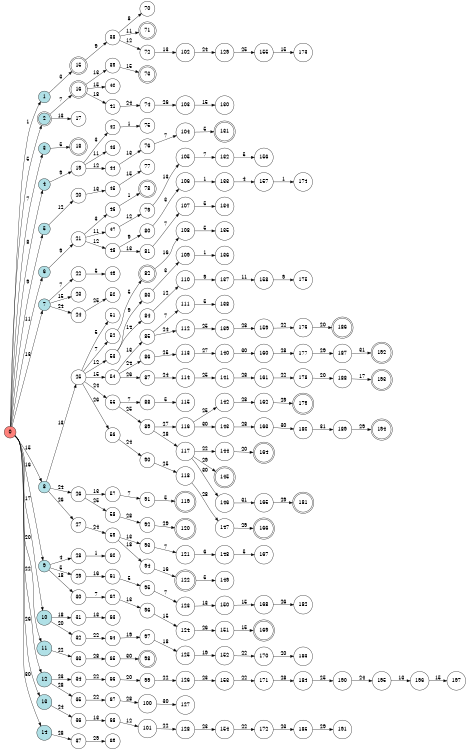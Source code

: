digraph APTA {
__start0 [label="" shape="none"];

rankdir=LR;
size="8,5";

s0 [style="filled", color="black", fillcolor="#ff817b" shape="circle", label="0"];
s1 [style="filled", color="black", fillcolor="powderblue" shape="circle", label="1"];
s2 [style="rounded,filled", color="black", fillcolor="powderblue" shape="doublecircle", label="2"];
s3 [style="filled", color="black", fillcolor="powderblue" shape="circle", label="3"];
s4 [style="filled", color="black", fillcolor="powderblue" shape="circle", label="4"];
s5 [style="filled", color="black", fillcolor="powderblue" shape="circle", label="5"];
s6 [style="filled", color="black", fillcolor="powderblue" shape="circle", label="6"];
s7 [style="filled", color="black", fillcolor="powderblue" shape="circle", label="7"];
s8 [style="filled", color="black", fillcolor="powderblue" shape="circle", label="8"];
s9 [style="filled", color="black", fillcolor="powderblue" shape="circle", label="9"];
s10 [style="filled", color="black", fillcolor="powderblue" shape="circle", label="10"];
s11 [style="filled", color="black", fillcolor="powderblue" shape="circle", label="11"];
s12 [style="filled", color="black", fillcolor="powderblue" shape="circle", label="12"];
s13 [style="filled", color="black", fillcolor="powderblue" shape="circle", label="13"];
s14 [style="filled", color="black", fillcolor="powderblue" shape="circle", label="14"];
s15 [style="rounded,filled", color="black", fillcolor="white" shape="doublecircle", label="15"];
s16 [style="rounded,filled", color="black", fillcolor="white" shape="doublecircle", label="16"];
s17 [style="filled", color="black", fillcolor="white" shape="circle", label="17"];
s18 [style="rounded,filled", color="black", fillcolor="white" shape="doublecircle", label="18"];
s19 [style="filled", color="black", fillcolor="white" shape="circle", label="19"];
s20 [style="filled", color="black", fillcolor="white" shape="circle", label="20"];
s21 [style="filled", color="black", fillcolor="white" shape="circle", label="21"];
s22 [style="filled", color="black", fillcolor="white" shape="circle", label="22"];
s23 [style="filled", color="black", fillcolor="white" shape="circle", label="23"];
s24 [style="filled", color="black", fillcolor="white" shape="circle", label="24"];
s25 [style="filled", color="black", fillcolor="white" shape="circle", label="25"];
s26 [style="filled", color="black", fillcolor="white" shape="circle", label="26"];
s27 [style="filled", color="black", fillcolor="white" shape="circle", label="27"];
s28 [style="filled", color="black", fillcolor="white" shape="circle", label="28"];
s29 [style="filled", color="black", fillcolor="white" shape="circle", label="29"];
s30 [style="filled", color="black", fillcolor="white" shape="circle", label="30"];
s31 [style="filled", color="black", fillcolor="white" shape="circle", label="31"];
s32 [style="filled", color="black", fillcolor="white" shape="circle", label="32"];
s33 [style="filled", color="black", fillcolor="white" shape="circle", label="33"];
s34 [style="filled", color="black", fillcolor="white" shape="circle", label="34"];
s35 [style="filled", color="black", fillcolor="white" shape="circle", label="35"];
s36 [style="filled", color="black", fillcolor="white" shape="circle", label="36"];
s37 [style="filled", color="black", fillcolor="white" shape="circle", label="37"];
s38 [style="filled", color="black", fillcolor="white" shape="circle", label="38"];
s39 [style="filled", color="black", fillcolor="white" shape="circle", label="39"];
s40 [style="filled", color="black", fillcolor="white" shape="circle", label="40"];
s41 [style="filled", color="black", fillcolor="white" shape="circle", label="41"];
s42 [style="filled", color="black", fillcolor="white" shape="circle", label="42"];
s43 [style="filled", color="black", fillcolor="white" shape="circle", label="43"];
s44 [style="filled", color="black", fillcolor="white" shape="circle", label="44"];
s45 [style="filled", color="black", fillcolor="white" shape="circle", label="45"];
s46 [style="filled", color="black", fillcolor="white" shape="circle", label="46"];
s47 [style="filled", color="black", fillcolor="white" shape="circle", label="47"];
s48 [style="filled", color="black", fillcolor="white" shape="circle", label="48"];
s49 [style="filled", color="black", fillcolor="white" shape="circle", label="49"];
s50 [style="filled", color="black", fillcolor="white" shape="circle", label="50"];
s51 [style="filled", color="black", fillcolor="white" shape="circle", label="51"];
s52 [style="filled", color="black", fillcolor="white" shape="circle", label="52"];
s53 [style="filled", color="black", fillcolor="white" shape="circle", label="53"];
s54 [style="filled", color="black", fillcolor="white" shape="circle", label="54"];
s55 [style="filled", color="black", fillcolor="white" shape="circle", label="55"];
s56 [style="filled", color="black", fillcolor="white" shape="circle", label="56"];
s57 [style="filled", color="black", fillcolor="white" shape="circle", label="57"];
s58 [style="filled", color="black", fillcolor="white" shape="circle", label="58"];
s59 [style="filled", color="black", fillcolor="white" shape="circle", label="59"];
s60 [style="filled", color="black", fillcolor="white" shape="circle", label="60"];
s61 [style="filled", color="black", fillcolor="white" shape="circle", label="61"];
s62 [style="filled", color="black", fillcolor="white" shape="circle", label="62"];
s63 [style="filled", color="black", fillcolor="white" shape="circle", label="63"];
s64 [style="filled", color="black", fillcolor="white" shape="circle", label="64"];
s65 [style="filled", color="black", fillcolor="white" shape="circle", label="65"];
s66 [style="filled", color="black", fillcolor="white" shape="circle", label="66"];
s67 [style="filled", color="black", fillcolor="white" shape="circle", label="67"];
s68 [style="filled", color="black", fillcolor="white" shape="circle", label="68"];
s69 [style="filled", color="black", fillcolor="white" shape="circle", label="69"];
s70 [style="filled", color="black", fillcolor="white" shape="circle", label="70"];
s71 [style="rounded,filled", color="black", fillcolor="white" shape="doublecircle", label="71"];
s72 [style="filled", color="black", fillcolor="white" shape="circle", label="72"];
s73 [style="rounded,filled", color="black", fillcolor="white" shape="doublecircle", label="73"];
s74 [style="filled", color="black", fillcolor="white" shape="circle", label="74"];
s75 [style="filled", color="black", fillcolor="white" shape="circle", label="75"];
s76 [style="filled", color="black", fillcolor="white" shape="circle", label="76"];
s77 [style="filled", color="black", fillcolor="white" shape="circle", label="77"];
s78 [style="rounded,filled", color="black", fillcolor="white" shape="doublecircle", label="78"];
s79 [style="filled", color="black", fillcolor="white" shape="circle", label="79"];
s80 [style="filled", color="black", fillcolor="white" shape="circle", label="80"];
s81 [style="filled", color="black", fillcolor="white" shape="circle", label="81"];
s82 [style="rounded,filled", color="black", fillcolor="white" shape="doublecircle", label="82"];
s83 [style="filled", color="black", fillcolor="white" shape="circle", label="83"];
s84 [style="filled", color="black", fillcolor="white" shape="circle", label="84"];
s85 [style="filled", color="black", fillcolor="white" shape="circle", label="85"];
s86 [style="filled", color="black", fillcolor="white" shape="circle", label="86"];
s87 [style="filled", color="black", fillcolor="white" shape="circle", label="87"];
s88 [style="filled", color="black", fillcolor="white" shape="circle", label="88"];
s89 [style="filled", color="black", fillcolor="white" shape="circle", label="89"];
s90 [style="filled", color="black", fillcolor="white" shape="circle", label="90"];
s91 [style="filled", color="black", fillcolor="white" shape="circle", label="91"];
s92 [style="filled", color="black", fillcolor="white" shape="circle", label="92"];
s93 [style="filled", color="black", fillcolor="white" shape="circle", label="93"];
s94 [style="filled", color="black", fillcolor="white" shape="circle", label="94"];
s95 [style="filled", color="black", fillcolor="white" shape="circle", label="95"];
s96 [style="filled", color="black", fillcolor="white" shape="circle", label="96"];
s97 [style="filled", color="black", fillcolor="white" shape="circle", label="97"];
s98 [style="rounded,filled", color="black", fillcolor="white" shape="doublecircle", label="98"];
s99 [style="filled", color="black", fillcolor="white" shape="circle", label="99"];
s100 [style="filled", color="black", fillcolor="white" shape="circle", label="100"];
s101 [style="filled", color="black", fillcolor="white" shape="circle", label="101"];
s102 [style="filled", color="black", fillcolor="white" shape="circle", label="102"];
s103 [style="filled", color="black", fillcolor="white" shape="circle", label="103"];
s104 [style="filled", color="black", fillcolor="white" shape="circle", label="104"];
s105 [style="filled", color="black", fillcolor="white" shape="circle", label="105"];
s106 [style="filled", color="black", fillcolor="white" shape="circle", label="106"];
s107 [style="filled", color="black", fillcolor="white" shape="circle", label="107"];
s108 [style="filled", color="black", fillcolor="white" shape="circle", label="108"];
s109 [style="filled", color="black", fillcolor="white" shape="circle", label="109"];
s110 [style="filled", color="black", fillcolor="white" shape="circle", label="110"];
s111 [style="filled", color="black", fillcolor="white" shape="circle", label="111"];
s112 [style="filled", color="black", fillcolor="white" shape="circle", label="112"];
s113 [style="filled", color="black", fillcolor="white" shape="circle", label="113"];
s114 [style="filled", color="black", fillcolor="white" shape="circle", label="114"];
s115 [style="filled", color="black", fillcolor="white" shape="circle", label="115"];
s116 [style="filled", color="black", fillcolor="white" shape="circle", label="116"];
s117 [style="filled", color="black", fillcolor="white" shape="circle", label="117"];
s118 [style="filled", color="black", fillcolor="white" shape="circle", label="118"];
s119 [style="rounded,filled", color="black", fillcolor="white" shape="doublecircle", label="119"];
s120 [style="rounded,filled", color="black", fillcolor="white" shape="doublecircle", label="120"];
s121 [style="filled", color="black", fillcolor="white" shape="circle", label="121"];
s122 [style="rounded,filled", color="black", fillcolor="white" shape="doublecircle", label="122"];
s123 [style="filled", color="black", fillcolor="white" shape="circle", label="123"];
s124 [style="filled", color="black", fillcolor="white" shape="circle", label="124"];
s125 [style="filled", color="black", fillcolor="white" shape="circle", label="125"];
s126 [style="filled", color="black", fillcolor="white" shape="circle", label="126"];
s127 [style="filled", color="black", fillcolor="white" shape="circle", label="127"];
s128 [style="filled", color="black", fillcolor="white" shape="circle", label="128"];
s129 [style="filled", color="black", fillcolor="white" shape="circle", label="129"];
s130 [style="filled", color="black", fillcolor="white" shape="circle", label="130"];
s131 [style="rounded,filled", color="black", fillcolor="white" shape="doublecircle", label="131"];
s132 [style="filled", color="black", fillcolor="white" shape="circle", label="132"];
s133 [style="filled", color="black", fillcolor="white" shape="circle", label="133"];
s134 [style="filled", color="black", fillcolor="white" shape="circle", label="134"];
s135 [style="filled", color="black", fillcolor="white" shape="circle", label="135"];
s136 [style="filled", color="black", fillcolor="white" shape="circle", label="136"];
s137 [style="filled", color="black", fillcolor="white" shape="circle", label="137"];
s138 [style="filled", color="black", fillcolor="white" shape="circle", label="138"];
s139 [style="filled", color="black", fillcolor="white" shape="circle", label="139"];
s140 [style="filled", color="black", fillcolor="white" shape="circle", label="140"];
s141 [style="filled", color="black", fillcolor="white" shape="circle", label="141"];
s142 [style="filled", color="black", fillcolor="white" shape="circle", label="142"];
s143 [style="filled", color="black", fillcolor="white" shape="circle", label="143"];
s144 [style="filled", color="black", fillcolor="white" shape="circle", label="144"];
s145 [style="rounded,filled", color="black", fillcolor="white" shape="doublecircle", label="145"];
s146 [style="filled", color="black", fillcolor="white" shape="circle", label="146"];
s147 [style="filled", color="black", fillcolor="white" shape="circle", label="147"];
s148 [style="filled", color="black", fillcolor="white" shape="circle", label="148"];
s149 [style="filled", color="black", fillcolor="white" shape="circle", label="149"];
s150 [style="filled", color="black", fillcolor="white" shape="circle", label="150"];
s151 [style="filled", color="black", fillcolor="white" shape="circle", label="151"];
s152 [style="filled", color="black", fillcolor="white" shape="circle", label="152"];
s153 [style="filled", color="black", fillcolor="white" shape="circle", label="153"];
s154 [style="filled", color="black", fillcolor="white" shape="circle", label="154"];
s155 [style="filled", color="black", fillcolor="white" shape="circle", label="155"];
s156 [style="filled", color="black", fillcolor="white" shape="circle", label="156"];
s157 [style="filled", color="black", fillcolor="white" shape="circle", label="157"];
s158 [style="filled", color="black", fillcolor="white" shape="circle", label="158"];
s159 [style="filled", color="black", fillcolor="white" shape="circle", label="159"];
s160 [style="filled", color="black", fillcolor="white" shape="circle", label="160"];
s161 [style="filled", color="black", fillcolor="white" shape="circle", label="161"];
s162 [style="filled", color="black", fillcolor="white" shape="circle", label="162"];
s163 [style="filled", color="black", fillcolor="white" shape="circle", label="163"];
s164 [style="rounded,filled", color="black", fillcolor="white" shape="doublecircle", label="164"];
s165 [style="filled", color="black", fillcolor="white" shape="circle", label="165"];
s166 [style="rounded,filled", color="black", fillcolor="white" shape="doublecircle", label="166"];
s167 [style="filled", color="black", fillcolor="white" shape="circle", label="167"];
s168 [style="filled", color="black", fillcolor="white" shape="circle", label="168"];
s169 [style="rounded,filled", color="black", fillcolor="white" shape="doublecircle", label="169"];
s170 [style="filled", color="black", fillcolor="white" shape="circle", label="170"];
s171 [style="filled", color="black", fillcolor="white" shape="circle", label="171"];
s172 [style="filled", color="black", fillcolor="white" shape="circle", label="172"];
s173 [style="filled", color="black", fillcolor="white" shape="circle", label="173"];
s174 [style="filled", color="black", fillcolor="white" shape="circle", label="174"];
s175 [style="filled", color="black", fillcolor="white" shape="circle", label="175"];
s176 [style="filled", color="black", fillcolor="white" shape="circle", label="176"];
s177 [style="filled", color="black", fillcolor="white" shape="circle", label="177"];
s178 [style="filled", color="black", fillcolor="white" shape="circle", label="178"];
s179 [style="rounded,filled", color="black", fillcolor="white" shape="doublecircle", label="179"];
s180 [style="filled", color="black", fillcolor="white" shape="circle", label="180"];
s181 [style="rounded,filled", color="black", fillcolor="white" shape="doublecircle", label="181"];
s182 [style="filled", color="black", fillcolor="white" shape="circle", label="182"];
s183 [style="filled", color="black", fillcolor="white" shape="circle", label="183"];
s184 [style="filled", color="black", fillcolor="white" shape="circle", label="184"];
s185 [style="filled", color="black", fillcolor="white" shape="circle", label="185"];
s186 [style="rounded,filled", color="black", fillcolor="white" shape="doublecircle", label="186"];
s187 [style="filled", color="black", fillcolor="white" shape="circle", label="187"];
s188 [style="filled", color="black", fillcolor="white" shape="circle", label="188"];
s189 [style="filled", color="black", fillcolor="white" shape="circle", label="189"];
s190 [style="filled", color="black", fillcolor="white" shape="circle", label="190"];
s191 [style="filled", color="black", fillcolor="white" shape="circle", label="191"];
s192 [style="rounded,filled", color="black", fillcolor="white" shape="doublecircle", label="192"];
s193 [style="rounded,filled", color="black", fillcolor="white" shape="doublecircle", label="193"];
s194 [style="rounded,filled", color="black", fillcolor="white" shape="doublecircle", label="194"];
s195 [style="filled", color="black", fillcolor="white" shape="circle", label="195"];
s196 [style="filled", color="black", fillcolor="white" shape="circle", label="196"];
s197 [style="filled", color="black", fillcolor="white" shape="circle", label="197"];
s0 -> s1 [label="1"];
s0 -> s2 [label="5"];
s0 -> s3 [label="7"];
s0 -> s4 [label="8"];
s0 -> s5 [label="9"];
s0 -> s6 [label="11"];
s0 -> s7 [label="13"];
s0 -> s8 [label="15"];
s0 -> s9 [label="16"];
s0 -> s10 [label="17"];
s0 -> s11 [label="20"];
s0 -> s12 [label="22"];
s0 -> s13 [label="26"];
s0 -> s14 [label="30"];
s1 -> s15 [label="3"];
s2 -> s16 [label="7"];
s2 -> s17 [label="13"];
s3 -> s18 [label="5"];
s4 -> s19 [label="9"];
s5 -> s20 [label="12"];
s6 -> s21 [label="9"];
s7 -> s22 [label="7"];
s7 -> s23 [label="15"];
s7 -> s24 [label="24"];
s8 -> s25 [label="13"];
s8 -> s26 [label="24"];
s8 -> s27 [label="26"];
s9 -> s28 [label="4"];
s9 -> s29 [label="5"];
s9 -> s30 [label="18"];
s10 -> s31 [label="18"];
s10 -> s32 [label="20"];
s11 -> s33 [label="22"];
s12 -> s34 [label="23"];
s12 -> s35 [label="28"];
s13 -> s36 [label="24"];
s14 -> s37 [label="28"];
s15 -> s38 [label="9"];
s16 -> s39 [label="13"];
s16 -> s40 [label="15"];
s16 -> s41 [label="18"];
s19 -> s42 [label="3"];
s19 -> s43 [label="11"];
s19 -> s44 [label="12"];
s20 -> s45 [label="13"];
s21 -> s46 [label="3"];
s21 -> s47 [label="11"];
s21 -> s48 [label="12"];
s22 -> s49 [label="5"];
s24 -> s50 [label="25"];
s25 -> s51 [label="5"];
s25 -> s52 [label="7"];
s25 -> s53 [label="12"];
s25 -> s54 [label="15"];
s25 -> s55 [label="24"];
s25 -> s56 [label="26"];
s26 -> s57 [label="13"];
s26 -> s58 [label="25"];
s27 -> s59 [label="24"];
s28 -> s60 [label="1"];
s29 -> s61 [label="16"];
s30 -> s62 [label="7"];
s31 -> s63 [label="13"];
s32 -> s64 [label="22"];
s33 -> s65 [label="28"];
s34 -> s66 [label="22"];
s35 -> s67 [label="22"];
s36 -> s68 [label="13"];
s37 -> s69 [label="29"];
s38 -> s70 [label="8"];
s38 -> s71 [label="11"];
s38 -> s72 [label="12"];
s39 -> s73 [label="15"];
s41 -> s74 [label="24"];
s42 -> s75 [label="1"];
s44 -> s76 [label="13"];
s45 -> s77 [label="15"];
s46 -> s78 [label="1"];
s47 -> s79 [label="12"];
s48 -> s80 [label="9"];
s48 -> s81 [label="13"];
s52 -> s82 [label="5"];
s53 -> s83 [label="9"];
s53 -> s84 [label="14"];
s54 -> s85 [label="13"];
s54 -> s86 [label="24"];
s54 -> s87 [label="26"];
s55 -> s88 [label="7"];
s55 -> s89 [label="25"];
s56 -> s90 [label="24"];
s57 -> s91 [label="7"];
s58 -> s92 [label="28"];
s59 -> s93 [label="13"];
s59 -> s94 [label="18"];
s61 -> s95 [label="5"];
s62 -> s96 [label="13"];
s64 -> s97 [label="19"];
s65 -> s98 [label="30"];
s66 -> s99 [label="20"];
s67 -> s100 [label="28"];
s68 -> s101 [label="12"];
s72 -> s102 [label="13"];
s74 -> s103 [label="26"];
s76 -> s104 [label="7"];
s79 -> s105 [label="13"];
s80 -> s106 [label="3"];
s81 -> s107 [label="7"];
s82 -> s108 [label="16"];
s83 -> s109 [label="3"];
s84 -> s110 [label="12"];
s85 -> s111 [label="7"];
s85 -> s112 [label="24"];
s86 -> s113 [label="25"];
s87 -> s114 [label="24"];
s88 -> s115 [label="5"];
s89 -> s116 [label="27"];
s89 -> s117 [label="28"];
s90 -> s118 [label="25"];
s91 -> s119 [label="5"];
s92 -> s120 [label="29"];
s93 -> s121 [label="7"];
s94 -> s122 [label="16"];
s95 -> s123 [label="7"];
s96 -> s124 [label="15"];
s97 -> s125 [label="18"];
s99 -> s126 [label="22"];
s100 -> s127 [label="30"];
s101 -> s128 [label="22"];
s102 -> s129 [label="24"];
s103 -> s130 [label="15"];
s104 -> s131 [label="5"];
s105 -> s132 [label="7"];
s106 -> s133 [label="1"];
s107 -> s134 [label="5"];
s108 -> s135 [label="5"];
s109 -> s136 [label="1"];
s110 -> s137 [label="9"];
s111 -> s138 [label="5"];
s112 -> s139 [label="25"];
s113 -> s140 [label="27"];
s114 -> s141 [label="25"];
s116 -> s142 [label="25"];
s116 -> s143 [label="30"];
s117 -> s144 [label="22"];
s117 -> s145 [label="29"];
s117 -> s146 [label="30"];
s118 -> s147 [label="28"];
s121 -> s148 [label="6"];
s122 -> s149 [label="5"];
s123 -> s150 [label="13"];
s124 -> s151 [label="26"];
s125 -> s152 [label="19"];
s126 -> s153 [label="23"];
s128 -> s154 [label="23"];
s129 -> s155 [label="25"];
s132 -> s156 [label="5"];
s133 -> s157 [label="4"];
s137 -> s158 [label="11"];
s139 -> s159 [label="28"];
s140 -> s160 [label="30"];
s141 -> s161 [label="28"];
s142 -> s162 [label="28"];
s143 -> s163 [label="28"];
s144 -> s164 [label="20"];
s146 -> s165 [label="31"];
s147 -> s166 [label="29"];
s148 -> s167 [label="5"];
s150 -> s168 [label="15"];
s151 -> s169 [label="15"];
s152 -> s170 [label="22"];
s153 -> s171 [label="22"];
s154 -> s172 [label="22"];
s155 -> s173 [label="15"];
s157 -> s174 [label="1"];
s158 -> s175 [label="9"];
s159 -> s176 [label="22"];
s160 -> s177 [label="28"];
s161 -> s178 [label="22"];
s162 -> s179 [label="29"];
s163 -> s180 [label="30"];
s165 -> s181 [label="29"];
s168 -> s182 [label="26"];
s170 -> s183 [label="20"];
s171 -> s184 [label="28"];
s172 -> s185 [label="23"];
s176 -> s186 [label="20"];
s177 -> s187 [label="29"];
s178 -> s188 [label="20"];
s180 -> s189 [label="31"];
s184 -> s190 [label="25"];
s185 -> s191 [label="29"];
s187 -> s192 [label="31"];
s188 -> s193 [label="17"];
s189 -> s194 [label="29"];
s190 -> s195 [label="24"];
s195 -> s196 [label="13"];
s196 -> s197 [label="15"];

}